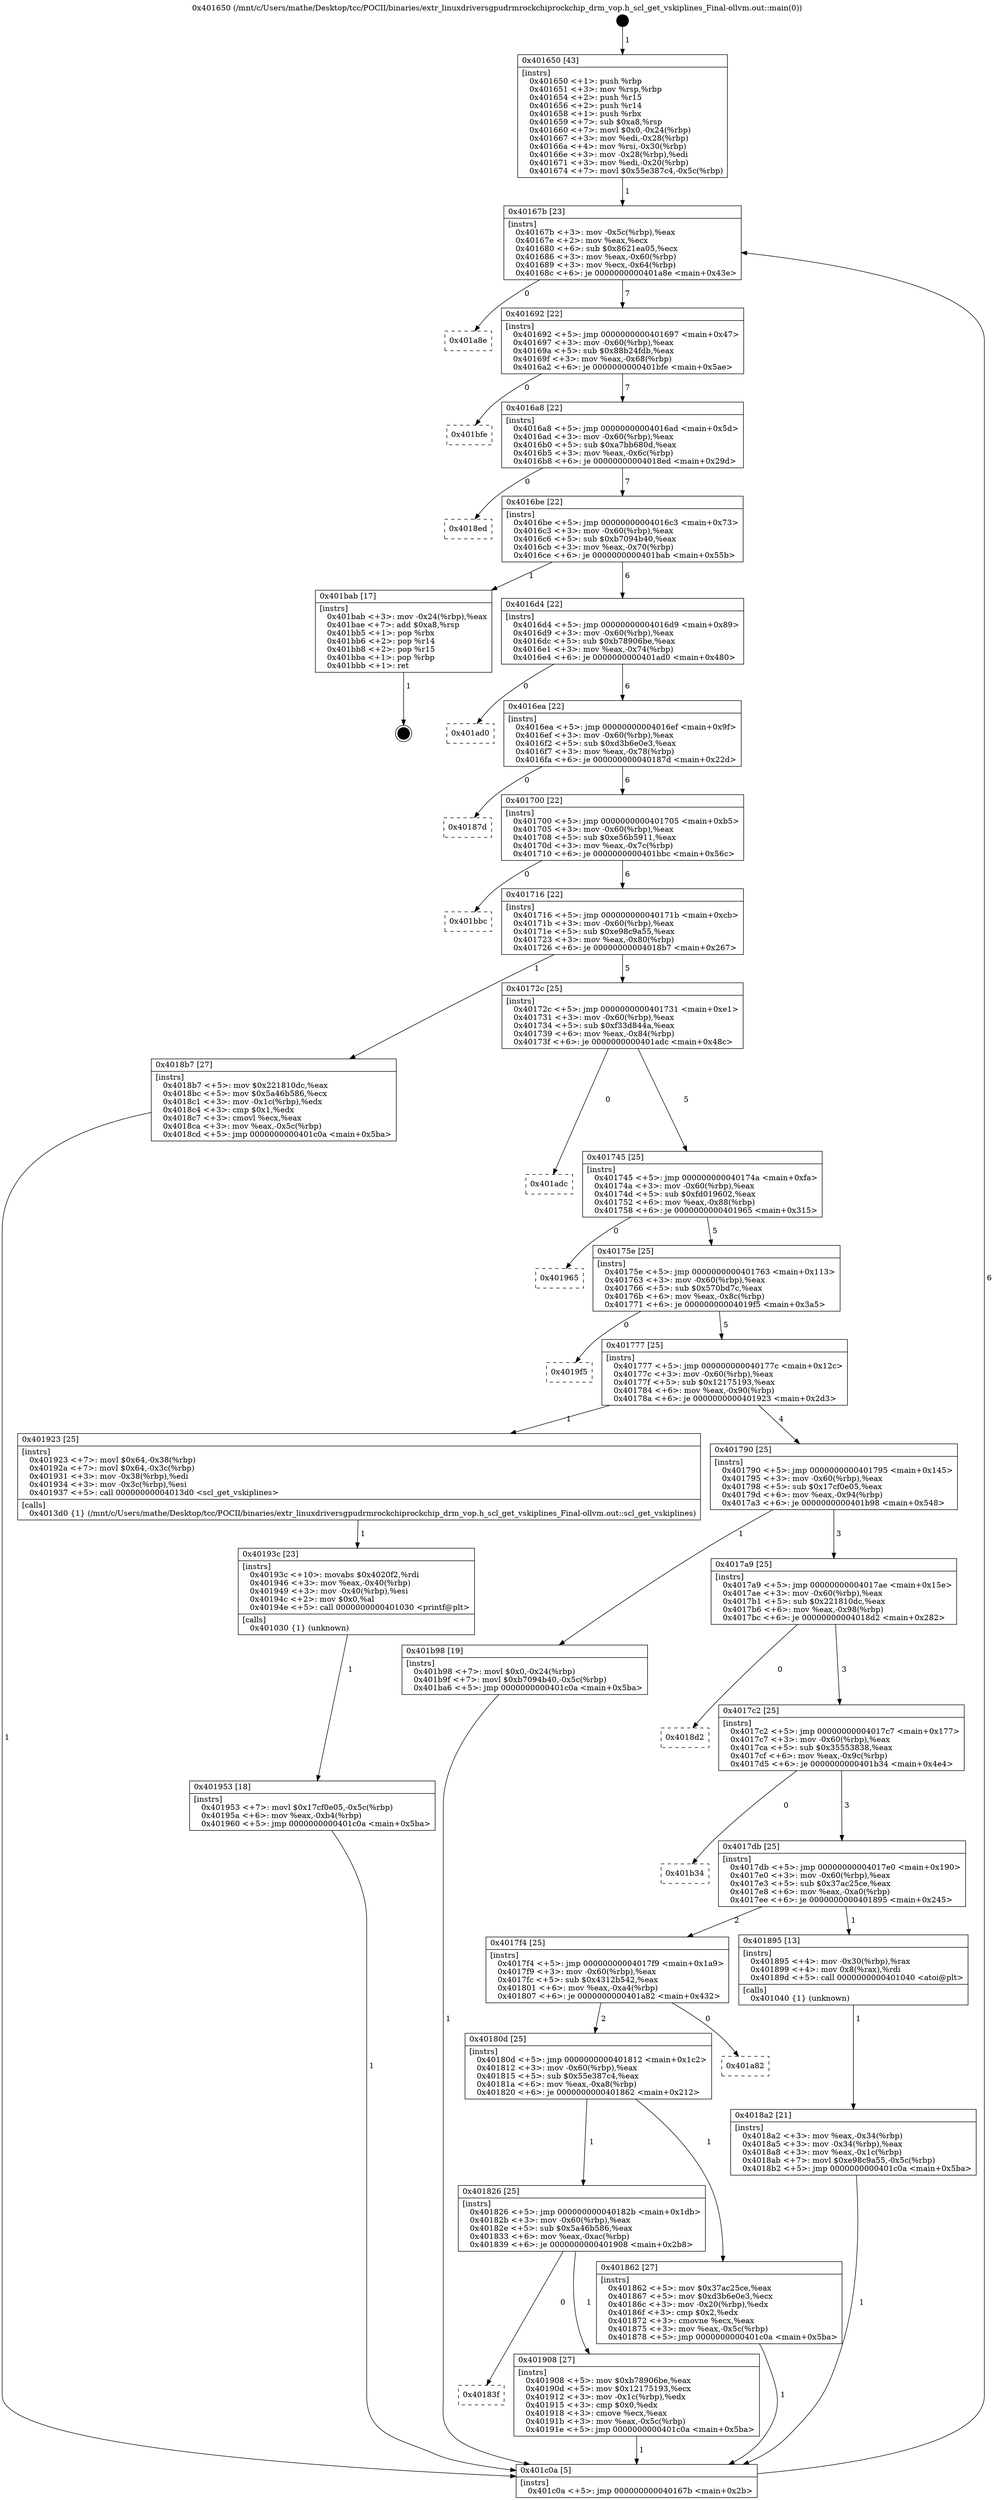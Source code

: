 digraph "0x401650" {
  label = "0x401650 (/mnt/c/Users/mathe/Desktop/tcc/POCII/binaries/extr_linuxdriversgpudrmrockchiprockchip_drm_vop.h_scl_get_vskiplines_Final-ollvm.out::main(0))"
  labelloc = "t"
  node[shape=record]

  Entry [label="",width=0.3,height=0.3,shape=circle,fillcolor=black,style=filled]
  "0x40167b" [label="{
     0x40167b [23]\l
     | [instrs]\l
     &nbsp;&nbsp;0x40167b \<+3\>: mov -0x5c(%rbp),%eax\l
     &nbsp;&nbsp;0x40167e \<+2\>: mov %eax,%ecx\l
     &nbsp;&nbsp;0x401680 \<+6\>: sub $0x8621ea05,%ecx\l
     &nbsp;&nbsp;0x401686 \<+3\>: mov %eax,-0x60(%rbp)\l
     &nbsp;&nbsp;0x401689 \<+3\>: mov %ecx,-0x64(%rbp)\l
     &nbsp;&nbsp;0x40168c \<+6\>: je 0000000000401a8e \<main+0x43e\>\l
  }"]
  "0x401a8e" [label="{
     0x401a8e\l
  }", style=dashed]
  "0x401692" [label="{
     0x401692 [22]\l
     | [instrs]\l
     &nbsp;&nbsp;0x401692 \<+5\>: jmp 0000000000401697 \<main+0x47\>\l
     &nbsp;&nbsp;0x401697 \<+3\>: mov -0x60(%rbp),%eax\l
     &nbsp;&nbsp;0x40169a \<+5\>: sub $0x88b24fdb,%eax\l
     &nbsp;&nbsp;0x40169f \<+3\>: mov %eax,-0x68(%rbp)\l
     &nbsp;&nbsp;0x4016a2 \<+6\>: je 0000000000401bfe \<main+0x5ae\>\l
  }"]
  Exit [label="",width=0.3,height=0.3,shape=circle,fillcolor=black,style=filled,peripheries=2]
  "0x401bfe" [label="{
     0x401bfe\l
  }", style=dashed]
  "0x4016a8" [label="{
     0x4016a8 [22]\l
     | [instrs]\l
     &nbsp;&nbsp;0x4016a8 \<+5\>: jmp 00000000004016ad \<main+0x5d\>\l
     &nbsp;&nbsp;0x4016ad \<+3\>: mov -0x60(%rbp),%eax\l
     &nbsp;&nbsp;0x4016b0 \<+5\>: sub $0xa7bb680d,%eax\l
     &nbsp;&nbsp;0x4016b5 \<+3\>: mov %eax,-0x6c(%rbp)\l
     &nbsp;&nbsp;0x4016b8 \<+6\>: je 00000000004018ed \<main+0x29d\>\l
  }"]
  "0x401953" [label="{
     0x401953 [18]\l
     | [instrs]\l
     &nbsp;&nbsp;0x401953 \<+7\>: movl $0x17cf0e05,-0x5c(%rbp)\l
     &nbsp;&nbsp;0x40195a \<+6\>: mov %eax,-0xb4(%rbp)\l
     &nbsp;&nbsp;0x401960 \<+5\>: jmp 0000000000401c0a \<main+0x5ba\>\l
  }"]
  "0x4018ed" [label="{
     0x4018ed\l
  }", style=dashed]
  "0x4016be" [label="{
     0x4016be [22]\l
     | [instrs]\l
     &nbsp;&nbsp;0x4016be \<+5\>: jmp 00000000004016c3 \<main+0x73\>\l
     &nbsp;&nbsp;0x4016c3 \<+3\>: mov -0x60(%rbp),%eax\l
     &nbsp;&nbsp;0x4016c6 \<+5\>: sub $0xb7094b40,%eax\l
     &nbsp;&nbsp;0x4016cb \<+3\>: mov %eax,-0x70(%rbp)\l
     &nbsp;&nbsp;0x4016ce \<+6\>: je 0000000000401bab \<main+0x55b\>\l
  }"]
  "0x40193c" [label="{
     0x40193c [23]\l
     | [instrs]\l
     &nbsp;&nbsp;0x40193c \<+10\>: movabs $0x4020f2,%rdi\l
     &nbsp;&nbsp;0x401946 \<+3\>: mov %eax,-0x40(%rbp)\l
     &nbsp;&nbsp;0x401949 \<+3\>: mov -0x40(%rbp),%esi\l
     &nbsp;&nbsp;0x40194c \<+2\>: mov $0x0,%al\l
     &nbsp;&nbsp;0x40194e \<+5\>: call 0000000000401030 \<printf@plt\>\l
     | [calls]\l
     &nbsp;&nbsp;0x401030 \{1\} (unknown)\l
  }"]
  "0x401bab" [label="{
     0x401bab [17]\l
     | [instrs]\l
     &nbsp;&nbsp;0x401bab \<+3\>: mov -0x24(%rbp),%eax\l
     &nbsp;&nbsp;0x401bae \<+7\>: add $0xa8,%rsp\l
     &nbsp;&nbsp;0x401bb5 \<+1\>: pop %rbx\l
     &nbsp;&nbsp;0x401bb6 \<+2\>: pop %r14\l
     &nbsp;&nbsp;0x401bb8 \<+2\>: pop %r15\l
     &nbsp;&nbsp;0x401bba \<+1\>: pop %rbp\l
     &nbsp;&nbsp;0x401bbb \<+1\>: ret\l
  }"]
  "0x4016d4" [label="{
     0x4016d4 [22]\l
     | [instrs]\l
     &nbsp;&nbsp;0x4016d4 \<+5\>: jmp 00000000004016d9 \<main+0x89\>\l
     &nbsp;&nbsp;0x4016d9 \<+3\>: mov -0x60(%rbp),%eax\l
     &nbsp;&nbsp;0x4016dc \<+5\>: sub $0xb78906be,%eax\l
     &nbsp;&nbsp;0x4016e1 \<+3\>: mov %eax,-0x74(%rbp)\l
     &nbsp;&nbsp;0x4016e4 \<+6\>: je 0000000000401ad0 \<main+0x480\>\l
  }"]
  "0x40183f" [label="{
     0x40183f\l
  }", style=dashed]
  "0x401ad0" [label="{
     0x401ad0\l
  }", style=dashed]
  "0x4016ea" [label="{
     0x4016ea [22]\l
     | [instrs]\l
     &nbsp;&nbsp;0x4016ea \<+5\>: jmp 00000000004016ef \<main+0x9f\>\l
     &nbsp;&nbsp;0x4016ef \<+3\>: mov -0x60(%rbp),%eax\l
     &nbsp;&nbsp;0x4016f2 \<+5\>: sub $0xd3b6e0e3,%eax\l
     &nbsp;&nbsp;0x4016f7 \<+3\>: mov %eax,-0x78(%rbp)\l
     &nbsp;&nbsp;0x4016fa \<+6\>: je 000000000040187d \<main+0x22d\>\l
  }"]
  "0x401908" [label="{
     0x401908 [27]\l
     | [instrs]\l
     &nbsp;&nbsp;0x401908 \<+5\>: mov $0xb78906be,%eax\l
     &nbsp;&nbsp;0x40190d \<+5\>: mov $0x12175193,%ecx\l
     &nbsp;&nbsp;0x401912 \<+3\>: mov -0x1c(%rbp),%edx\l
     &nbsp;&nbsp;0x401915 \<+3\>: cmp $0x0,%edx\l
     &nbsp;&nbsp;0x401918 \<+3\>: cmove %ecx,%eax\l
     &nbsp;&nbsp;0x40191b \<+3\>: mov %eax,-0x5c(%rbp)\l
     &nbsp;&nbsp;0x40191e \<+5\>: jmp 0000000000401c0a \<main+0x5ba\>\l
  }"]
  "0x40187d" [label="{
     0x40187d\l
  }", style=dashed]
  "0x401700" [label="{
     0x401700 [22]\l
     | [instrs]\l
     &nbsp;&nbsp;0x401700 \<+5\>: jmp 0000000000401705 \<main+0xb5\>\l
     &nbsp;&nbsp;0x401705 \<+3\>: mov -0x60(%rbp),%eax\l
     &nbsp;&nbsp;0x401708 \<+5\>: sub $0xe56b5911,%eax\l
     &nbsp;&nbsp;0x40170d \<+3\>: mov %eax,-0x7c(%rbp)\l
     &nbsp;&nbsp;0x401710 \<+6\>: je 0000000000401bbc \<main+0x56c\>\l
  }"]
  "0x4018a2" [label="{
     0x4018a2 [21]\l
     | [instrs]\l
     &nbsp;&nbsp;0x4018a2 \<+3\>: mov %eax,-0x34(%rbp)\l
     &nbsp;&nbsp;0x4018a5 \<+3\>: mov -0x34(%rbp),%eax\l
     &nbsp;&nbsp;0x4018a8 \<+3\>: mov %eax,-0x1c(%rbp)\l
     &nbsp;&nbsp;0x4018ab \<+7\>: movl $0xe98c9a55,-0x5c(%rbp)\l
     &nbsp;&nbsp;0x4018b2 \<+5\>: jmp 0000000000401c0a \<main+0x5ba\>\l
  }"]
  "0x401bbc" [label="{
     0x401bbc\l
  }", style=dashed]
  "0x401716" [label="{
     0x401716 [22]\l
     | [instrs]\l
     &nbsp;&nbsp;0x401716 \<+5\>: jmp 000000000040171b \<main+0xcb\>\l
     &nbsp;&nbsp;0x40171b \<+3\>: mov -0x60(%rbp),%eax\l
     &nbsp;&nbsp;0x40171e \<+5\>: sub $0xe98c9a55,%eax\l
     &nbsp;&nbsp;0x401723 \<+3\>: mov %eax,-0x80(%rbp)\l
     &nbsp;&nbsp;0x401726 \<+6\>: je 00000000004018b7 \<main+0x267\>\l
  }"]
  "0x401650" [label="{
     0x401650 [43]\l
     | [instrs]\l
     &nbsp;&nbsp;0x401650 \<+1\>: push %rbp\l
     &nbsp;&nbsp;0x401651 \<+3\>: mov %rsp,%rbp\l
     &nbsp;&nbsp;0x401654 \<+2\>: push %r15\l
     &nbsp;&nbsp;0x401656 \<+2\>: push %r14\l
     &nbsp;&nbsp;0x401658 \<+1\>: push %rbx\l
     &nbsp;&nbsp;0x401659 \<+7\>: sub $0xa8,%rsp\l
     &nbsp;&nbsp;0x401660 \<+7\>: movl $0x0,-0x24(%rbp)\l
     &nbsp;&nbsp;0x401667 \<+3\>: mov %edi,-0x28(%rbp)\l
     &nbsp;&nbsp;0x40166a \<+4\>: mov %rsi,-0x30(%rbp)\l
     &nbsp;&nbsp;0x40166e \<+3\>: mov -0x28(%rbp),%edi\l
     &nbsp;&nbsp;0x401671 \<+3\>: mov %edi,-0x20(%rbp)\l
     &nbsp;&nbsp;0x401674 \<+7\>: movl $0x55e387c4,-0x5c(%rbp)\l
  }"]
  "0x4018b7" [label="{
     0x4018b7 [27]\l
     | [instrs]\l
     &nbsp;&nbsp;0x4018b7 \<+5\>: mov $0x221810dc,%eax\l
     &nbsp;&nbsp;0x4018bc \<+5\>: mov $0x5a46b586,%ecx\l
     &nbsp;&nbsp;0x4018c1 \<+3\>: mov -0x1c(%rbp),%edx\l
     &nbsp;&nbsp;0x4018c4 \<+3\>: cmp $0x1,%edx\l
     &nbsp;&nbsp;0x4018c7 \<+3\>: cmovl %ecx,%eax\l
     &nbsp;&nbsp;0x4018ca \<+3\>: mov %eax,-0x5c(%rbp)\l
     &nbsp;&nbsp;0x4018cd \<+5\>: jmp 0000000000401c0a \<main+0x5ba\>\l
  }"]
  "0x40172c" [label="{
     0x40172c [25]\l
     | [instrs]\l
     &nbsp;&nbsp;0x40172c \<+5\>: jmp 0000000000401731 \<main+0xe1\>\l
     &nbsp;&nbsp;0x401731 \<+3\>: mov -0x60(%rbp),%eax\l
     &nbsp;&nbsp;0x401734 \<+5\>: sub $0xf33d844a,%eax\l
     &nbsp;&nbsp;0x401739 \<+6\>: mov %eax,-0x84(%rbp)\l
     &nbsp;&nbsp;0x40173f \<+6\>: je 0000000000401adc \<main+0x48c\>\l
  }"]
  "0x401c0a" [label="{
     0x401c0a [5]\l
     | [instrs]\l
     &nbsp;&nbsp;0x401c0a \<+5\>: jmp 000000000040167b \<main+0x2b\>\l
  }"]
  "0x401adc" [label="{
     0x401adc\l
  }", style=dashed]
  "0x401745" [label="{
     0x401745 [25]\l
     | [instrs]\l
     &nbsp;&nbsp;0x401745 \<+5\>: jmp 000000000040174a \<main+0xfa\>\l
     &nbsp;&nbsp;0x40174a \<+3\>: mov -0x60(%rbp),%eax\l
     &nbsp;&nbsp;0x40174d \<+5\>: sub $0xfd019602,%eax\l
     &nbsp;&nbsp;0x401752 \<+6\>: mov %eax,-0x88(%rbp)\l
     &nbsp;&nbsp;0x401758 \<+6\>: je 0000000000401965 \<main+0x315\>\l
  }"]
  "0x401826" [label="{
     0x401826 [25]\l
     | [instrs]\l
     &nbsp;&nbsp;0x401826 \<+5\>: jmp 000000000040182b \<main+0x1db\>\l
     &nbsp;&nbsp;0x40182b \<+3\>: mov -0x60(%rbp),%eax\l
     &nbsp;&nbsp;0x40182e \<+5\>: sub $0x5a46b586,%eax\l
     &nbsp;&nbsp;0x401833 \<+6\>: mov %eax,-0xac(%rbp)\l
     &nbsp;&nbsp;0x401839 \<+6\>: je 0000000000401908 \<main+0x2b8\>\l
  }"]
  "0x401965" [label="{
     0x401965\l
  }", style=dashed]
  "0x40175e" [label="{
     0x40175e [25]\l
     | [instrs]\l
     &nbsp;&nbsp;0x40175e \<+5\>: jmp 0000000000401763 \<main+0x113\>\l
     &nbsp;&nbsp;0x401763 \<+3\>: mov -0x60(%rbp),%eax\l
     &nbsp;&nbsp;0x401766 \<+5\>: sub $0x570bd7c,%eax\l
     &nbsp;&nbsp;0x40176b \<+6\>: mov %eax,-0x8c(%rbp)\l
     &nbsp;&nbsp;0x401771 \<+6\>: je 00000000004019f5 \<main+0x3a5\>\l
  }"]
  "0x401862" [label="{
     0x401862 [27]\l
     | [instrs]\l
     &nbsp;&nbsp;0x401862 \<+5\>: mov $0x37ac25ce,%eax\l
     &nbsp;&nbsp;0x401867 \<+5\>: mov $0xd3b6e0e3,%ecx\l
     &nbsp;&nbsp;0x40186c \<+3\>: mov -0x20(%rbp),%edx\l
     &nbsp;&nbsp;0x40186f \<+3\>: cmp $0x2,%edx\l
     &nbsp;&nbsp;0x401872 \<+3\>: cmovne %ecx,%eax\l
     &nbsp;&nbsp;0x401875 \<+3\>: mov %eax,-0x5c(%rbp)\l
     &nbsp;&nbsp;0x401878 \<+5\>: jmp 0000000000401c0a \<main+0x5ba\>\l
  }"]
  "0x4019f5" [label="{
     0x4019f5\l
  }", style=dashed]
  "0x401777" [label="{
     0x401777 [25]\l
     | [instrs]\l
     &nbsp;&nbsp;0x401777 \<+5\>: jmp 000000000040177c \<main+0x12c\>\l
     &nbsp;&nbsp;0x40177c \<+3\>: mov -0x60(%rbp),%eax\l
     &nbsp;&nbsp;0x40177f \<+5\>: sub $0x12175193,%eax\l
     &nbsp;&nbsp;0x401784 \<+6\>: mov %eax,-0x90(%rbp)\l
     &nbsp;&nbsp;0x40178a \<+6\>: je 0000000000401923 \<main+0x2d3\>\l
  }"]
  "0x40180d" [label="{
     0x40180d [25]\l
     | [instrs]\l
     &nbsp;&nbsp;0x40180d \<+5\>: jmp 0000000000401812 \<main+0x1c2\>\l
     &nbsp;&nbsp;0x401812 \<+3\>: mov -0x60(%rbp),%eax\l
     &nbsp;&nbsp;0x401815 \<+5\>: sub $0x55e387c4,%eax\l
     &nbsp;&nbsp;0x40181a \<+6\>: mov %eax,-0xa8(%rbp)\l
     &nbsp;&nbsp;0x401820 \<+6\>: je 0000000000401862 \<main+0x212\>\l
  }"]
  "0x401923" [label="{
     0x401923 [25]\l
     | [instrs]\l
     &nbsp;&nbsp;0x401923 \<+7\>: movl $0x64,-0x38(%rbp)\l
     &nbsp;&nbsp;0x40192a \<+7\>: movl $0x64,-0x3c(%rbp)\l
     &nbsp;&nbsp;0x401931 \<+3\>: mov -0x38(%rbp),%edi\l
     &nbsp;&nbsp;0x401934 \<+3\>: mov -0x3c(%rbp),%esi\l
     &nbsp;&nbsp;0x401937 \<+5\>: call 00000000004013d0 \<scl_get_vskiplines\>\l
     | [calls]\l
     &nbsp;&nbsp;0x4013d0 \{1\} (/mnt/c/Users/mathe/Desktop/tcc/POCII/binaries/extr_linuxdriversgpudrmrockchiprockchip_drm_vop.h_scl_get_vskiplines_Final-ollvm.out::scl_get_vskiplines)\l
  }"]
  "0x401790" [label="{
     0x401790 [25]\l
     | [instrs]\l
     &nbsp;&nbsp;0x401790 \<+5\>: jmp 0000000000401795 \<main+0x145\>\l
     &nbsp;&nbsp;0x401795 \<+3\>: mov -0x60(%rbp),%eax\l
     &nbsp;&nbsp;0x401798 \<+5\>: sub $0x17cf0e05,%eax\l
     &nbsp;&nbsp;0x40179d \<+6\>: mov %eax,-0x94(%rbp)\l
     &nbsp;&nbsp;0x4017a3 \<+6\>: je 0000000000401b98 \<main+0x548\>\l
  }"]
  "0x401a82" [label="{
     0x401a82\l
  }", style=dashed]
  "0x401b98" [label="{
     0x401b98 [19]\l
     | [instrs]\l
     &nbsp;&nbsp;0x401b98 \<+7\>: movl $0x0,-0x24(%rbp)\l
     &nbsp;&nbsp;0x401b9f \<+7\>: movl $0xb7094b40,-0x5c(%rbp)\l
     &nbsp;&nbsp;0x401ba6 \<+5\>: jmp 0000000000401c0a \<main+0x5ba\>\l
  }"]
  "0x4017a9" [label="{
     0x4017a9 [25]\l
     | [instrs]\l
     &nbsp;&nbsp;0x4017a9 \<+5\>: jmp 00000000004017ae \<main+0x15e\>\l
     &nbsp;&nbsp;0x4017ae \<+3\>: mov -0x60(%rbp),%eax\l
     &nbsp;&nbsp;0x4017b1 \<+5\>: sub $0x221810dc,%eax\l
     &nbsp;&nbsp;0x4017b6 \<+6\>: mov %eax,-0x98(%rbp)\l
     &nbsp;&nbsp;0x4017bc \<+6\>: je 00000000004018d2 \<main+0x282\>\l
  }"]
  "0x4017f4" [label="{
     0x4017f4 [25]\l
     | [instrs]\l
     &nbsp;&nbsp;0x4017f4 \<+5\>: jmp 00000000004017f9 \<main+0x1a9\>\l
     &nbsp;&nbsp;0x4017f9 \<+3\>: mov -0x60(%rbp),%eax\l
     &nbsp;&nbsp;0x4017fc \<+5\>: sub $0x4312b542,%eax\l
     &nbsp;&nbsp;0x401801 \<+6\>: mov %eax,-0xa4(%rbp)\l
     &nbsp;&nbsp;0x401807 \<+6\>: je 0000000000401a82 \<main+0x432\>\l
  }"]
  "0x4018d2" [label="{
     0x4018d2\l
  }", style=dashed]
  "0x4017c2" [label="{
     0x4017c2 [25]\l
     | [instrs]\l
     &nbsp;&nbsp;0x4017c2 \<+5\>: jmp 00000000004017c7 \<main+0x177\>\l
     &nbsp;&nbsp;0x4017c7 \<+3\>: mov -0x60(%rbp),%eax\l
     &nbsp;&nbsp;0x4017ca \<+5\>: sub $0x35553838,%eax\l
     &nbsp;&nbsp;0x4017cf \<+6\>: mov %eax,-0x9c(%rbp)\l
     &nbsp;&nbsp;0x4017d5 \<+6\>: je 0000000000401b34 \<main+0x4e4\>\l
  }"]
  "0x401895" [label="{
     0x401895 [13]\l
     | [instrs]\l
     &nbsp;&nbsp;0x401895 \<+4\>: mov -0x30(%rbp),%rax\l
     &nbsp;&nbsp;0x401899 \<+4\>: mov 0x8(%rax),%rdi\l
     &nbsp;&nbsp;0x40189d \<+5\>: call 0000000000401040 \<atoi@plt\>\l
     | [calls]\l
     &nbsp;&nbsp;0x401040 \{1\} (unknown)\l
  }"]
  "0x401b34" [label="{
     0x401b34\l
  }", style=dashed]
  "0x4017db" [label="{
     0x4017db [25]\l
     | [instrs]\l
     &nbsp;&nbsp;0x4017db \<+5\>: jmp 00000000004017e0 \<main+0x190\>\l
     &nbsp;&nbsp;0x4017e0 \<+3\>: mov -0x60(%rbp),%eax\l
     &nbsp;&nbsp;0x4017e3 \<+5\>: sub $0x37ac25ce,%eax\l
     &nbsp;&nbsp;0x4017e8 \<+6\>: mov %eax,-0xa0(%rbp)\l
     &nbsp;&nbsp;0x4017ee \<+6\>: je 0000000000401895 \<main+0x245\>\l
  }"]
  Entry -> "0x401650" [label=" 1"]
  "0x40167b" -> "0x401a8e" [label=" 0"]
  "0x40167b" -> "0x401692" [label=" 7"]
  "0x401bab" -> Exit [label=" 1"]
  "0x401692" -> "0x401bfe" [label=" 0"]
  "0x401692" -> "0x4016a8" [label=" 7"]
  "0x401b98" -> "0x401c0a" [label=" 1"]
  "0x4016a8" -> "0x4018ed" [label=" 0"]
  "0x4016a8" -> "0x4016be" [label=" 7"]
  "0x401953" -> "0x401c0a" [label=" 1"]
  "0x4016be" -> "0x401bab" [label=" 1"]
  "0x4016be" -> "0x4016d4" [label=" 6"]
  "0x40193c" -> "0x401953" [label=" 1"]
  "0x4016d4" -> "0x401ad0" [label=" 0"]
  "0x4016d4" -> "0x4016ea" [label=" 6"]
  "0x401923" -> "0x40193c" [label=" 1"]
  "0x4016ea" -> "0x40187d" [label=" 0"]
  "0x4016ea" -> "0x401700" [label=" 6"]
  "0x401908" -> "0x401c0a" [label=" 1"]
  "0x401700" -> "0x401bbc" [label=" 0"]
  "0x401700" -> "0x401716" [label=" 6"]
  "0x401826" -> "0x401908" [label=" 1"]
  "0x401716" -> "0x4018b7" [label=" 1"]
  "0x401716" -> "0x40172c" [label=" 5"]
  "0x401826" -> "0x40183f" [label=" 0"]
  "0x40172c" -> "0x401adc" [label=" 0"]
  "0x40172c" -> "0x401745" [label=" 5"]
  "0x4018b7" -> "0x401c0a" [label=" 1"]
  "0x401745" -> "0x401965" [label=" 0"]
  "0x401745" -> "0x40175e" [label=" 5"]
  "0x4018a2" -> "0x401c0a" [label=" 1"]
  "0x40175e" -> "0x4019f5" [label=" 0"]
  "0x40175e" -> "0x401777" [label=" 5"]
  "0x401895" -> "0x4018a2" [label=" 1"]
  "0x401777" -> "0x401923" [label=" 1"]
  "0x401777" -> "0x401790" [label=" 4"]
  "0x401650" -> "0x40167b" [label=" 1"]
  "0x401790" -> "0x401b98" [label=" 1"]
  "0x401790" -> "0x4017a9" [label=" 3"]
  "0x401862" -> "0x401c0a" [label=" 1"]
  "0x4017a9" -> "0x4018d2" [label=" 0"]
  "0x4017a9" -> "0x4017c2" [label=" 3"]
  "0x40180d" -> "0x401862" [label=" 1"]
  "0x4017c2" -> "0x401b34" [label=" 0"]
  "0x4017c2" -> "0x4017db" [label=" 3"]
  "0x401c0a" -> "0x40167b" [label=" 6"]
  "0x4017db" -> "0x401895" [label=" 1"]
  "0x4017db" -> "0x4017f4" [label=" 2"]
  "0x40180d" -> "0x401826" [label=" 1"]
  "0x4017f4" -> "0x401a82" [label=" 0"]
  "0x4017f4" -> "0x40180d" [label=" 2"]
}
